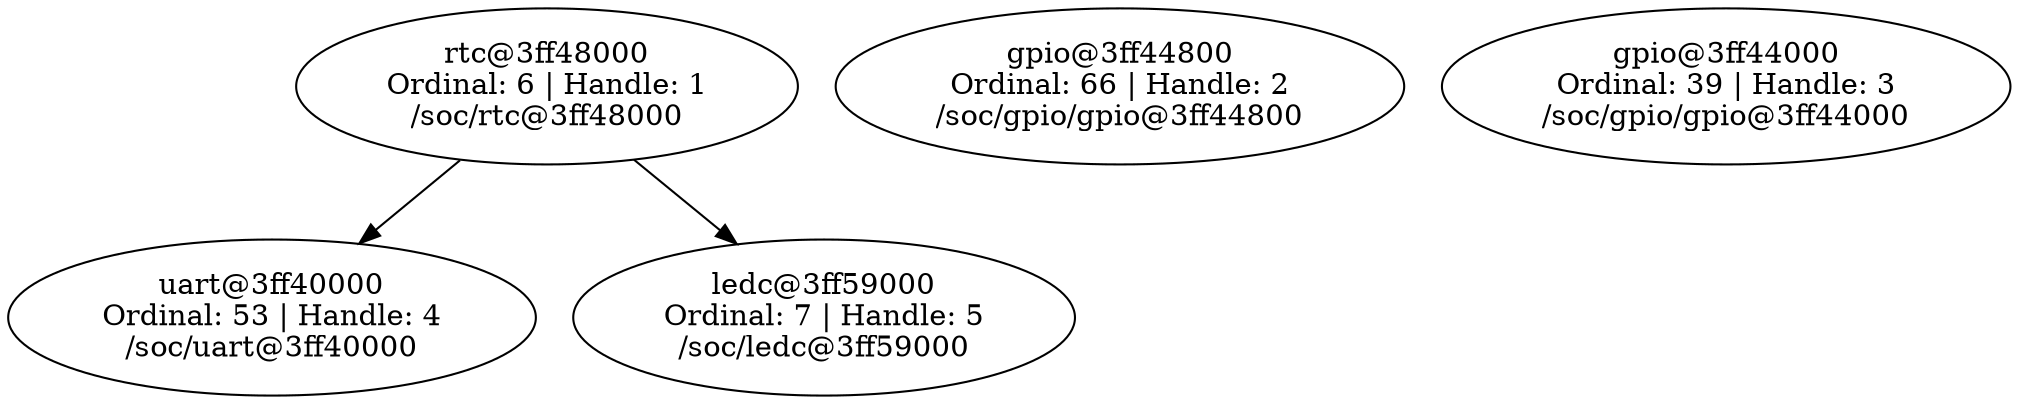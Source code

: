 // /home/alejandro/projects/zephyros-esp32-sample/servo_motor/build/zephyr/zephyr_pre0.elf
digraph "Device dependency graph" {
	6 [label="rtc@3ff48000\nOrdinal: 6 | Handle: 1\n/soc/rtc@3ff48000"]
	66 [label="gpio@3ff44800\nOrdinal: 66 | Handle: 2\n/soc/gpio/gpio@3ff44800"]
	39 [label="gpio@3ff44000\nOrdinal: 39 | Handle: 3\n/soc/gpio/gpio@3ff44000"]
	53 [label="uart@3ff40000\nOrdinal: 53 | Handle: 4\n/soc/uart@3ff40000"]
	7 [label="ledc@3ff59000\nOrdinal: 7 | Handle: 5\n/soc/ledc@3ff59000"]
	6 -> 7
	6 -> 53
}
